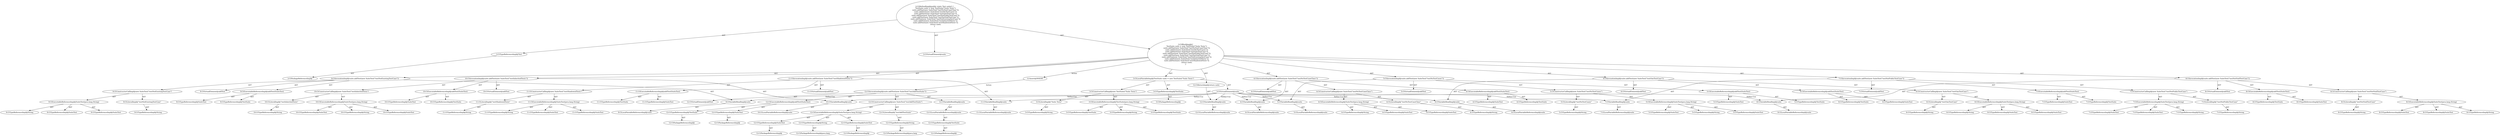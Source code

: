 digraph "suite#?" {
0 [label="2:CtTypeReferenceImpl@Test" shape=ellipse]
1 [label="2:CtPackageReferenceImpl@" shape=ellipse]
2 [label="2:CtVirtualElement@suite" shape=ellipse]
3 [label="3:CtTypeReferenceImpl@TestSuite" shape=ellipse]
4 [label="3:CtPackageReferenceImpl@" shape=ellipse]
5 [label="3:CtExecutableReferenceImpl@TestSuite(java.lang.String)" shape=ellipse]
6 [label="3:CtTypeReferenceImpl@TestSuite" shape=ellipse]
7 [label="3:CtTypeReferenceImpl@TestSuite" shape=ellipse]
8 [label="3:CtTypeReferenceImpl@String" shape=ellipse]
9 [label="3:CtLiteralImpl@\"Suite Tests\"" shape=ellipse]
10 [label="3:CtTypeReferenceImpl@String" shape=ellipse]
11 [label="3:CtConstructorCallImpl@new TestSuite(\"Suite Tests\")" shape=ellipse]
12 [label="3:CtVirtualElement@suite" shape=ellipse]
13 [label="3:CtLocalVariableImpl@TestSuite suite = new TestSuite(\"Suite Tests\")" shape=ellipse]
14 [label="4:CtExecutableReferenceImpl@addTest(SuiteTest)" shape=ellipse]
15 [label="4:CtTypeReferenceImpl@TestSuite" shape=ellipse]
16 [label="4:CtTypeReferenceImpl@SuiteTest" shape=ellipse]
17 [label="4:CtVirtualElement@addTest" shape=ellipse]
18 [label="4:CtVariableReadImpl@suite" shape=ellipse]
19 [label="4:CtLocalVariableReferenceImpl@suite" shape=ellipse]
20 [label="4:CtExecutableReferenceImpl@SuiteTest(java.lang.String)" shape=ellipse]
21 [label="4:CtTypeReferenceImpl@SuiteTest" shape=ellipse]
22 [label="4:CtTypeReferenceImpl@SuiteTest" shape=ellipse]
23 [label="4:CtTypeReferenceImpl@String" shape=ellipse]
24 [label="4:CtLiteralImpl@\"testNoTestCaseClass\"" shape=ellipse]
25 [label="4:CtTypeReferenceImpl@String" shape=ellipse]
26 [label="4:CtConstructorCallImpl@new SuiteTest(\"testNoTestCaseClass\")" shape=ellipse]
27 [label="4:CtInvocationImpl@suite.addTest(new SuiteTest(\"testNoTestCaseClass\"))" shape=ellipse]
28 [label="5:CtExecutableReferenceImpl@addTest(SuiteTest)" shape=ellipse]
29 [label="5:CtTypeReferenceImpl@TestSuite" shape=ellipse]
30 [label="5:CtTypeReferenceImpl@SuiteTest" shape=ellipse]
31 [label="5:CtVirtualElement@addTest" shape=ellipse]
32 [label="5:CtVariableReadImpl@suite" shape=ellipse]
33 [label="5:CtLocalVariableReferenceImpl@suite" shape=ellipse]
34 [label="5:CtExecutableReferenceImpl@SuiteTest(java.lang.String)" shape=ellipse]
35 [label="5:CtTypeReferenceImpl@SuiteTest" shape=ellipse]
36 [label="5:CtTypeReferenceImpl@SuiteTest" shape=ellipse]
37 [label="5:CtTypeReferenceImpl@String" shape=ellipse]
38 [label="5:CtLiteralImpl@\"testNoTestCases\"" shape=ellipse]
39 [label="5:CtTypeReferenceImpl@String" shape=ellipse]
40 [label="5:CtConstructorCallImpl@new SuiteTest(\"testNoTestCases\")" shape=ellipse]
41 [label="5:CtInvocationImpl@suite.addTest(new SuiteTest(\"testNoTestCases\"))" shape=ellipse]
42 [label="6:CtExecutableReferenceImpl@addTest(SuiteTest)" shape=ellipse]
43 [label="6:CtTypeReferenceImpl@TestSuite" shape=ellipse]
44 [label="6:CtTypeReferenceImpl@SuiteTest" shape=ellipse]
45 [label="6:CtVirtualElement@addTest" shape=ellipse]
46 [label="6:CtVariableReadImpl@suite" shape=ellipse]
47 [label="6:CtLocalVariableReferenceImpl@suite" shape=ellipse]
48 [label="6:CtExecutableReferenceImpl@SuiteTest(java.lang.String)" shape=ellipse]
49 [label="6:CtTypeReferenceImpl@SuiteTest" shape=ellipse]
50 [label="6:CtTypeReferenceImpl@SuiteTest" shape=ellipse]
51 [label="6:CtTypeReferenceImpl@String" shape=ellipse]
52 [label="6:CtLiteralImpl@\"testOneTestCase\"" shape=ellipse]
53 [label="6:CtTypeReferenceImpl@String" shape=ellipse]
54 [label="6:CtConstructorCallImpl@new SuiteTest(\"testOneTestCase\")" shape=ellipse]
55 [label="6:CtInvocationImpl@suite.addTest(new SuiteTest(\"testOneTestCase\"))" shape=ellipse]
56 [label="7:CtExecutableReferenceImpl@addTest(SuiteTest)" shape=ellipse]
57 [label="7:CtTypeReferenceImpl@TestSuite" shape=ellipse]
58 [label="7:CtTypeReferenceImpl@SuiteTest" shape=ellipse]
59 [label="7:CtVirtualElement@addTest" shape=ellipse]
60 [label="7:CtVariableReadImpl@suite" shape=ellipse]
61 [label="7:CtLocalVariableReferenceImpl@suite" shape=ellipse]
62 [label="7:CtExecutableReferenceImpl@SuiteTest(java.lang.String)" shape=ellipse]
63 [label="7:CtTypeReferenceImpl@SuiteTest" shape=ellipse]
64 [label="7:CtTypeReferenceImpl@SuiteTest" shape=ellipse]
65 [label="7:CtTypeReferenceImpl@String" shape=ellipse]
66 [label="7:CtLiteralImpl@\"testNotPublicTestCase\"" shape=ellipse]
67 [label="7:CtTypeReferenceImpl@String" shape=ellipse]
68 [label="7:CtConstructorCallImpl@new SuiteTest(\"testNotPublicTestCase\")" shape=ellipse]
69 [label="7:CtInvocationImpl@suite.addTest(new SuiteTest(\"testNotPublicTestCase\"))" shape=ellipse]
70 [label="8:CtExecutableReferenceImpl@addTest(SuiteTest)" shape=ellipse]
71 [label="8:CtTypeReferenceImpl@TestSuite" shape=ellipse]
72 [label="8:CtTypeReferenceImpl@SuiteTest" shape=ellipse]
73 [label="8:CtVirtualElement@addTest" shape=ellipse]
74 [label="8:CtVariableReadImpl@suite" shape=ellipse]
75 [label="8:CtLocalVariableReferenceImpl@suite" shape=ellipse]
76 [label="8:CtExecutableReferenceImpl@SuiteTest(java.lang.String)" shape=ellipse]
77 [label="8:CtTypeReferenceImpl@SuiteTest" shape=ellipse]
78 [label="8:CtTypeReferenceImpl@SuiteTest" shape=ellipse]
79 [label="8:CtTypeReferenceImpl@String" shape=ellipse]
80 [label="8:CtLiteralImpl@\"testNotVoidTestCase\"" shape=ellipse]
81 [label="8:CtTypeReferenceImpl@String" shape=ellipse]
82 [label="8:CtConstructorCallImpl@new SuiteTest(\"testNotVoidTestCase\")" shape=ellipse]
83 [label="8:CtInvocationImpl@suite.addTest(new SuiteTest(\"testNotVoidTestCase\"))" shape=ellipse]
84 [label="9:CtExecutableReferenceImpl@addTest(SuiteTest)" shape=ellipse]
85 [label="9:CtTypeReferenceImpl@TestSuite" shape=ellipse]
86 [label="9:CtTypeReferenceImpl@SuiteTest" shape=ellipse]
87 [label="9:CtVirtualElement@addTest" shape=ellipse]
88 [label="9:CtVariableReadImpl@suite" shape=ellipse]
89 [label="9:CtLocalVariableReferenceImpl@suite" shape=ellipse]
90 [label="9:CtExecutableReferenceImpl@SuiteTest(java.lang.String)" shape=ellipse]
91 [label="9:CtTypeReferenceImpl@SuiteTest" shape=ellipse]
92 [label="9:CtTypeReferenceImpl@SuiteTest" shape=ellipse]
93 [label="9:CtTypeReferenceImpl@String" shape=ellipse]
94 [label="9:CtLiteralImpl@\"testNotExistingTestCase\"" shape=ellipse]
95 [label="9:CtTypeReferenceImpl@String" shape=ellipse]
96 [label="9:CtConstructorCallImpl@new SuiteTest(\"testNotExistingTestCase\")" shape=ellipse]
97 [label="9:CtInvocationImpl@suite.addTest(new SuiteTest(\"testNotExistingTestCase\"))" shape=ellipse]
98 [label="10:CtExecutableReferenceImpl@addTest(SuiteTest)" shape=ellipse]
99 [label="10:CtTypeReferenceImpl@TestSuite" shape=ellipse]
100 [label="10:CtTypeReferenceImpl@SuiteTest" shape=ellipse]
101 [label="10:CtVirtualElement@addTest" shape=ellipse]
102 [label="10:CtVariableReadImpl@suite" shape=ellipse]
103 [label="10:CtLocalVariableReferenceImpl@suite" shape=ellipse]
104 [label="10:CtExecutableReferenceImpl@SuiteTest(java.lang.String)" shape=ellipse]
105 [label="10:CtTypeReferenceImpl@SuiteTest" shape=ellipse]
106 [label="10:CtTypeReferenceImpl@SuiteTest" shape=ellipse]
107 [label="10:CtTypeReferenceImpl@String" shape=ellipse]
108 [label="10:CtLiteralImpl@\"testInheritedTests\"" shape=ellipse]
109 [label="10:CtTypeReferenceImpl@String" shape=ellipse]
110 [label="10:CtConstructorCallImpl@new SuiteTest(\"testInheritedTests\")" shape=ellipse]
111 [label="10:CtInvocationImpl@suite.addTest(new SuiteTest(\"testInheritedTests\"))" shape=ellipse]
112 [label="11:CtExecutableReferenceImpl@addTest(SuiteTest)" shape=ellipse]
113 [label="11:CtTypeReferenceImpl@TestSuite" shape=ellipse]
114 [label="11:CtTypeReferenceImpl@SuiteTest" shape=ellipse]
115 [label="11:CtVirtualElement@addTest" shape=ellipse]
116 [label="11:CtVariableReadImpl@suite" shape=ellipse]
117 [label="11:CtLocalVariableReferenceImpl@suite" shape=ellipse]
118 [label="11:CtExecutableReferenceImpl@SuiteTest(java.lang.String)" shape=ellipse]
119 [label="11:CtTypeReferenceImpl@SuiteTest" shape=ellipse]
120 [label="11:CtTypeReferenceImpl@SuiteTest" shape=ellipse]
121 [label="11:CtTypeReferenceImpl@String" shape=ellipse]
122 [label="11:CtLiteralImpl@\"testShadowedTests\"" shape=ellipse]
123 [label="11:CtTypeReferenceImpl@String" shape=ellipse]
124 [label="11:CtConstructorCallImpl@new SuiteTest(\"testShadowedTests\")" shape=ellipse]
125 [label="11:CtInvocationImpl@suite.addTest(new SuiteTest(\"testShadowedTests\"))" shape=ellipse]
126 [label="12:CtVariableReadImpl@suite" shape=ellipse]
127 [label="12:CtLocalVariableReferenceImpl@suite" shape=ellipse]
128 [label="12:CtReturnImpl@return suite" shape=ellipse]
129 [label="2:CtBlockImpl@\{
    TestSuite suite = new TestSuite(\"Suite Tests\");
    suite.addTest(new SuiteTest(\"testNoTestCaseClass\"));
    suite.addTest(new SuiteTest(\"testNoTestCases\"));
    suite.addTest(new SuiteTest(\"testOneTestCase\"));
    suite.addTest(new SuiteTest(\"testNotPublicTestCase\"));
    suite.addTest(new SuiteTest(\"testNotVoidTestCase\"));
    suite.addTest(new SuiteTest(\"testNotExistingTestCase\"));
    suite.addTest(new SuiteTest(\"testInheritedTests\"));
    suite.addTest(new SuiteTest(\"testShadowedTests\"));
    return suite;
\}" shape=ellipse]
130 [label="2:CtMethodImpl@public static Test suite() \{
    TestSuite suite = new TestSuite(\"Suite Tests\");
    suite.addTest(new SuiteTest(\"testNoTestCaseClass\"));
    suite.addTest(new SuiteTest(\"testNoTestCases\"));
    suite.addTest(new SuiteTest(\"testOneTestCase\"));
    suite.addTest(new SuiteTest(\"testNotPublicTestCase\"));
    suite.addTest(new SuiteTest(\"testNotVoidTestCase\"));
    suite.addTest(new SuiteTest(\"testNotExistingTestCase\"));
    suite.addTest(new SuiteTest(\"testInheritedTests\"));
    suite.addTest(new SuiteTest(\"testShadowedTests\"));
    return suite;
\}" shape=ellipse]
131 [label="12:Insert@INSERT" shape=ellipse]
132 [label="12:CtPackageReferenceImpl@" shape=ellipse]
133 [label="12:CtTypeReferenceImpl@TestSuite" shape=ellipse]
134 [label="12:CtLocalVariableReferenceImpl@suite" shape=ellipse]
135 [label="12:CtVariableReadImpl@suite" shape=ellipse]
136 [label="12:CtPackageReferenceImpl@" shape=ellipse]
137 [label="12:CtTypeReferenceImpl@TestSuite" shape=ellipse]
138 [label="12:CtPackageReferenceImpl@" shape=ellipse]
139 [label="12:CtTypeReferenceImpl@SuiteTest" shape=ellipse]
140 [label="12:CtExecutableReferenceImpl@addTest(SuiteTest)" shape=ellipse]
141 [label="12:CtPackageReferenceImpl@" shape=ellipse]
142 [label="12:CtTypeReferenceImpl@SuiteTest" shape=ellipse]
143 [label="12:CtPackageReferenceImpl@" shape=ellipse]
144 [label="12:CtTypeReferenceImpl@SuiteTest" shape=ellipse]
145 [label="12:CtPackageReferenceImpl@java.lang" shape=ellipse]
146 [label="12:CtTypeReferenceImpl@String" shape=ellipse]
147 [label="12:CtExecutableReferenceImpl@SuiteTest(java.lang.String)" shape=ellipse]
148 [label="12:CtPackageReferenceImpl@java.lang" shape=ellipse]
149 [label="12:CtTypeReferenceImpl@String" shape=ellipse]
150 [label="12:CtLiteralImpl@\"testAddTestSuite\"" shape=ellipse]
151 [label="12:CtConstructorCallImpl@new SuiteTest(\"testAddTestSuite\")" shape=ellipse]
152 [label="12:CtInvocationImpl@suite.addTest(new SuiteTest(\"testAddTestSuite\"))" shape=ellipse]
153 [label="12:CtVirtualElement@addTest" shape=ellipse]
0 -> 1 [label="AST"];
3 -> 4 [label="AST"];
5 -> 6 [label="AST"];
5 -> 7 [label="AST"];
5 -> 8 [label="AST"];
9 -> 10 [label="AST"];
11 -> 5 [label="AST"];
11 -> 9 [label="AST"];
12 -> 18 [label="Define-Use"];
12 -> 32 [label="Define-Use"];
12 -> 46 [label="Define-Use"];
12 -> 60 [label="Define-Use"];
12 -> 74 [label="Define-Use"];
12 -> 88 [label="Define-Use"];
12 -> 102 [label="Define-Use"];
12 -> 116 [label="Define-Use"];
12 -> 126 [label="Define-Use"];
13 -> 12 [label="AST"];
13 -> 3 [label="AST"];
13 -> 11 [label="AST"];
14 -> 15 [label="AST"];
14 -> 16 [label="AST"];
18 -> 19 [label="AST"];
20 -> 21 [label="AST"];
20 -> 22 [label="AST"];
20 -> 23 [label="AST"];
24 -> 25 [label="AST"];
26 -> 20 [label="AST"];
26 -> 24 [label="AST"];
27 -> 17 [label="AST"];
27 -> 18 [label="AST"];
27 -> 14 [label="AST"];
27 -> 26 [label="AST"];
28 -> 29 [label="AST"];
28 -> 30 [label="AST"];
32 -> 33 [label="AST"];
34 -> 35 [label="AST"];
34 -> 36 [label="AST"];
34 -> 37 [label="AST"];
38 -> 39 [label="AST"];
40 -> 34 [label="AST"];
40 -> 38 [label="AST"];
41 -> 31 [label="AST"];
41 -> 32 [label="AST"];
41 -> 28 [label="AST"];
41 -> 40 [label="AST"];
42 -> 43 [label="AST"];
42 -> 44 [label="AST"];
46 -> 47 [label="AST"];
48 -> 49 [label="AST"];
48 -> 50 [label="AST"];
48 -> 51 [label="AST"];
52 -> 53 [label="AST"];
54 -> 48 [label="AST"];
54 -> 52 [label="AST"];
55 -> 45 [label="AST"];
55 -> 46 [label="AST"];
55 -> 42 [label="AST"];
55 -> 54 [label="AST"];
56 -> 57 [label="AST"];
56 -> 58 [label="AST"];
60 -> 61 [label="AST"];
62 -> 63 [label="AST"];
62 -> 64 [label="AST"];
62 -> 65 [label="AST"];
66 -> 67 [label="AST"];
68 -> 62 [label="AST"];
68 -> 66 [label="AST"];
69 -> 59 [label="AST"];
69 -> 60 [label="AST"];
69 -> 56 [label="AST"];
69 -> 68 [label="AST"];
70 -> 71 [label="AST"];
70 -> 72 [label="AST"];
74 -> 75 [label="AST"];
76 -> 77 [label="AST"];
76 -> 78 [label="AST"];
76 -> 79 [label="AST"];
80 -> 81 [label="AST"];
82 -> 76 [label="AST"];
82 -> 80 [label="AST"];
83 -> 73 [label="AST"];
83 -> 74 [label="AST"];
83 -> 70 [label="AST"];
83 -> 82 [label="AST"];
84 -> 85 [label="AST"];
84 -> 86 [label="AST"];
88 -> 89 [label="AST"];
90 -> 91 [label="AST"];
90 -> 92 [label="AST"];
90 -> 93 [label="AST"];
94 -> 95 [label="AST"];
96 -> 90 [label="AST"];
96 -> 94 [label="AST"];
97 -> 87 [label="AST"];
97 -> 88 [label="AST"];
97 -> 84 [label="AST"];
97 -> 96 [label="AST"];
98 -> 99 [label="AST"];
98 -> 100 [label="AST"];
102 -> 103 [label="AST"];
104 -> 105 [label="AST"];
104 -> 106 [label="AST"];
104 -> 107 [label="AST"];
108 -> 109 [label="AST"];
110 -> 104 [label="AST"];
110 -> 108 [label="AST"];
111 -> 101 [label="AST"];
111 -> 102 [label="AST"];
111 -> 98 [label="AST"];
111 -> 110 [label="AST"];
112 -> 113 [label="AST"];
112 -> 114 [label="AST"];
116 -> 117 [label="AST"];
118 -> 119 [label="AST"];
118 -> 120 [label="AST"];
118 -> 121 [label="AST"];
122 -> 123 [label="AST"];
124 -> 118 [label="AST"];
124 -> 122 [label="AST"];
125 -> 115 [label="AST"];
125 -> 116 [label="AST"];
125 -> 112 [label="AST"];
125 -> 124 [label="AST"];
126 -> 127 [label="AST"];
128 -> 126 [label="AST"];
129 -> 13 [label="AST"];
129 -> 27 [label="AST"];
129 -> 41 [label="AST"];
129 -> 55 [label="AST"];
129 -> 69 [label="AST"];
129 -> 83 [label="AST"];
129 -> 97 [label="AST"];
129 -> 111 [label="AST"];
129 -> 125 [label="AST"];
129 -> 128 [label="AST"];
129 -> 131 [label="Action"];
130 -> 2 [label="AST"];
130 -> 0 [label="AST"];
130 -> 129 [label="AST"];
131 -> 152 [label="Action"];
133 -> 132 [label="AST"];
134 -> 133 [label="AST"];
135 -> 134 [label="AST"];
137 -> 136 [label="AST"];
139 -> 138 [label="AST"];
140 -> 137 [label="AST"];
140 -> 139 [label="AST"];
142 -> 141 [label="AST"];
144 -> 143 [label="AST"];
146 -> 145 [label="AST"];
147 -> 142 [label="AST"];
147 -> 144 [label="AST"];
147 -> 146 [label="AST"];
149 -> 148 [label="AST"];
150 -> 149 [label="AST"];
151 -> 147 [label="AST"];
151 -> 150 [label="AST"];
152 -> 153 [label="AST"];
152 -> 135 [label="AST"];
152 -> 140 [label="AST"];
152 -> 151 [label="AST"];
}